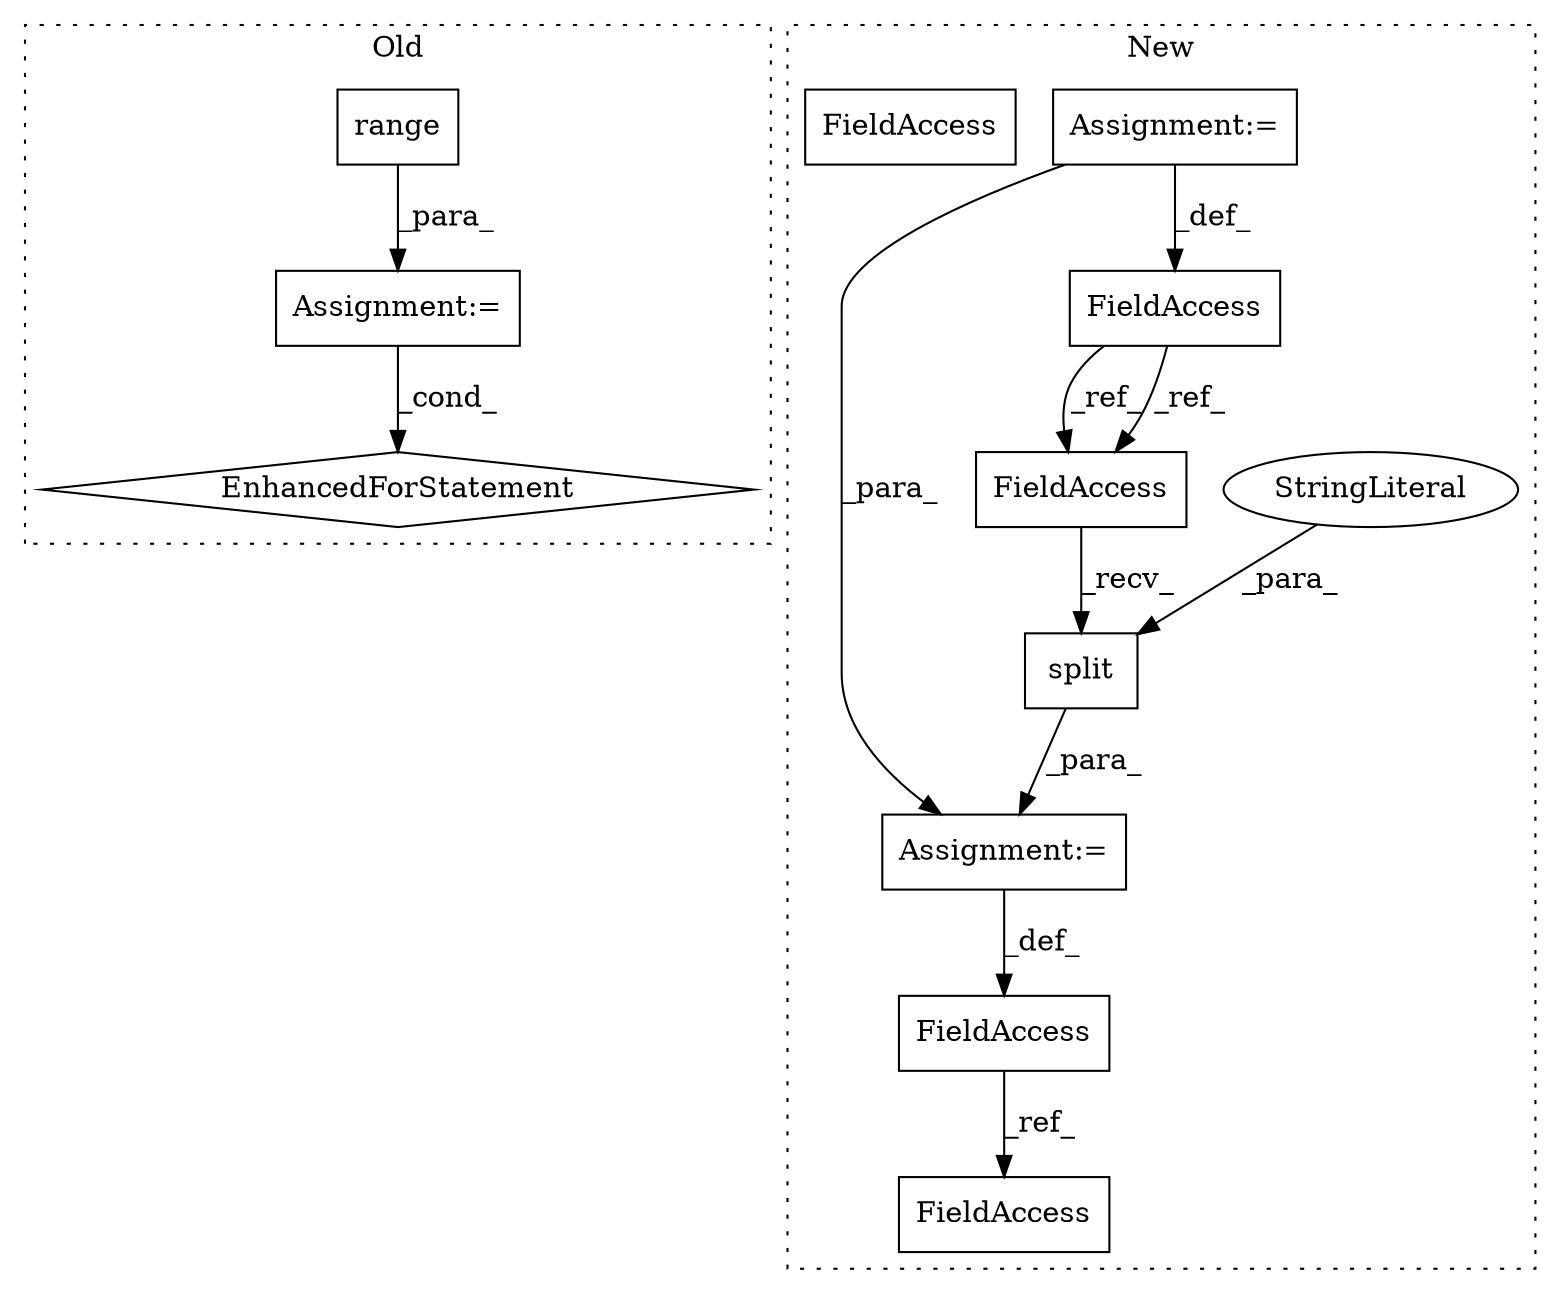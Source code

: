 digraph G {
subgraph cluster0 {
1 [label="range" a="32" s="1282,1289" l="6,1" shape="box"];
3 [label="Assignment:=" a="7" s="1217,1290" l="57,2" shape="box"];
4 [label="EnhancedForStatement" a="70" s="1217,1290" l="57,2" shape="diamond"];
label = "Old";
style="dotted";
}
subgraph cluster1 {
2 [label="split" a="32" s="1364,1373" l="6,1" shape="box"];
5 [label="Assignment:=" a="7" s="1245" l="14" shape="box"];
6 [label="StringLiteral" a="45" s="1370" l="3" shape="ellipse"];
7 [label="Assignment:=" a="7" s="1174" l="1" shape="box"];
8 [label="FieldAccess" a="22" s="1164" l="10" shape="box"];
9 [label="FieldAccess" a="22" s="1353" l="10" shape="box"];
10 [label="FieldAccess" a="22" s="1237" l="8" shape="box"];
11 [label="FieldAccess" a="22" s="1556" l="8" shape="box"];
12 [label="FieldAccess" a="22" s="1353" l="10" shape="box"];
label = "New";
style="dotted";
}
1 -> 3 [label="_para_"];
2 -> 5 [label="_para_"];
3 -> 4 [label="_cond_"];
5 -> 10 [label="_def_"];
6 -> 2 [label="_para_"];
7 -> 8 [label="_def_"];
7 -> 5 [label="_para_"];
8 -> 12 [label="_ref_"];
8 -> 12 [label="_ref_"];
10 -> 11 [label="_ref_"];
12 -> 2 [label="_recv_"];
}